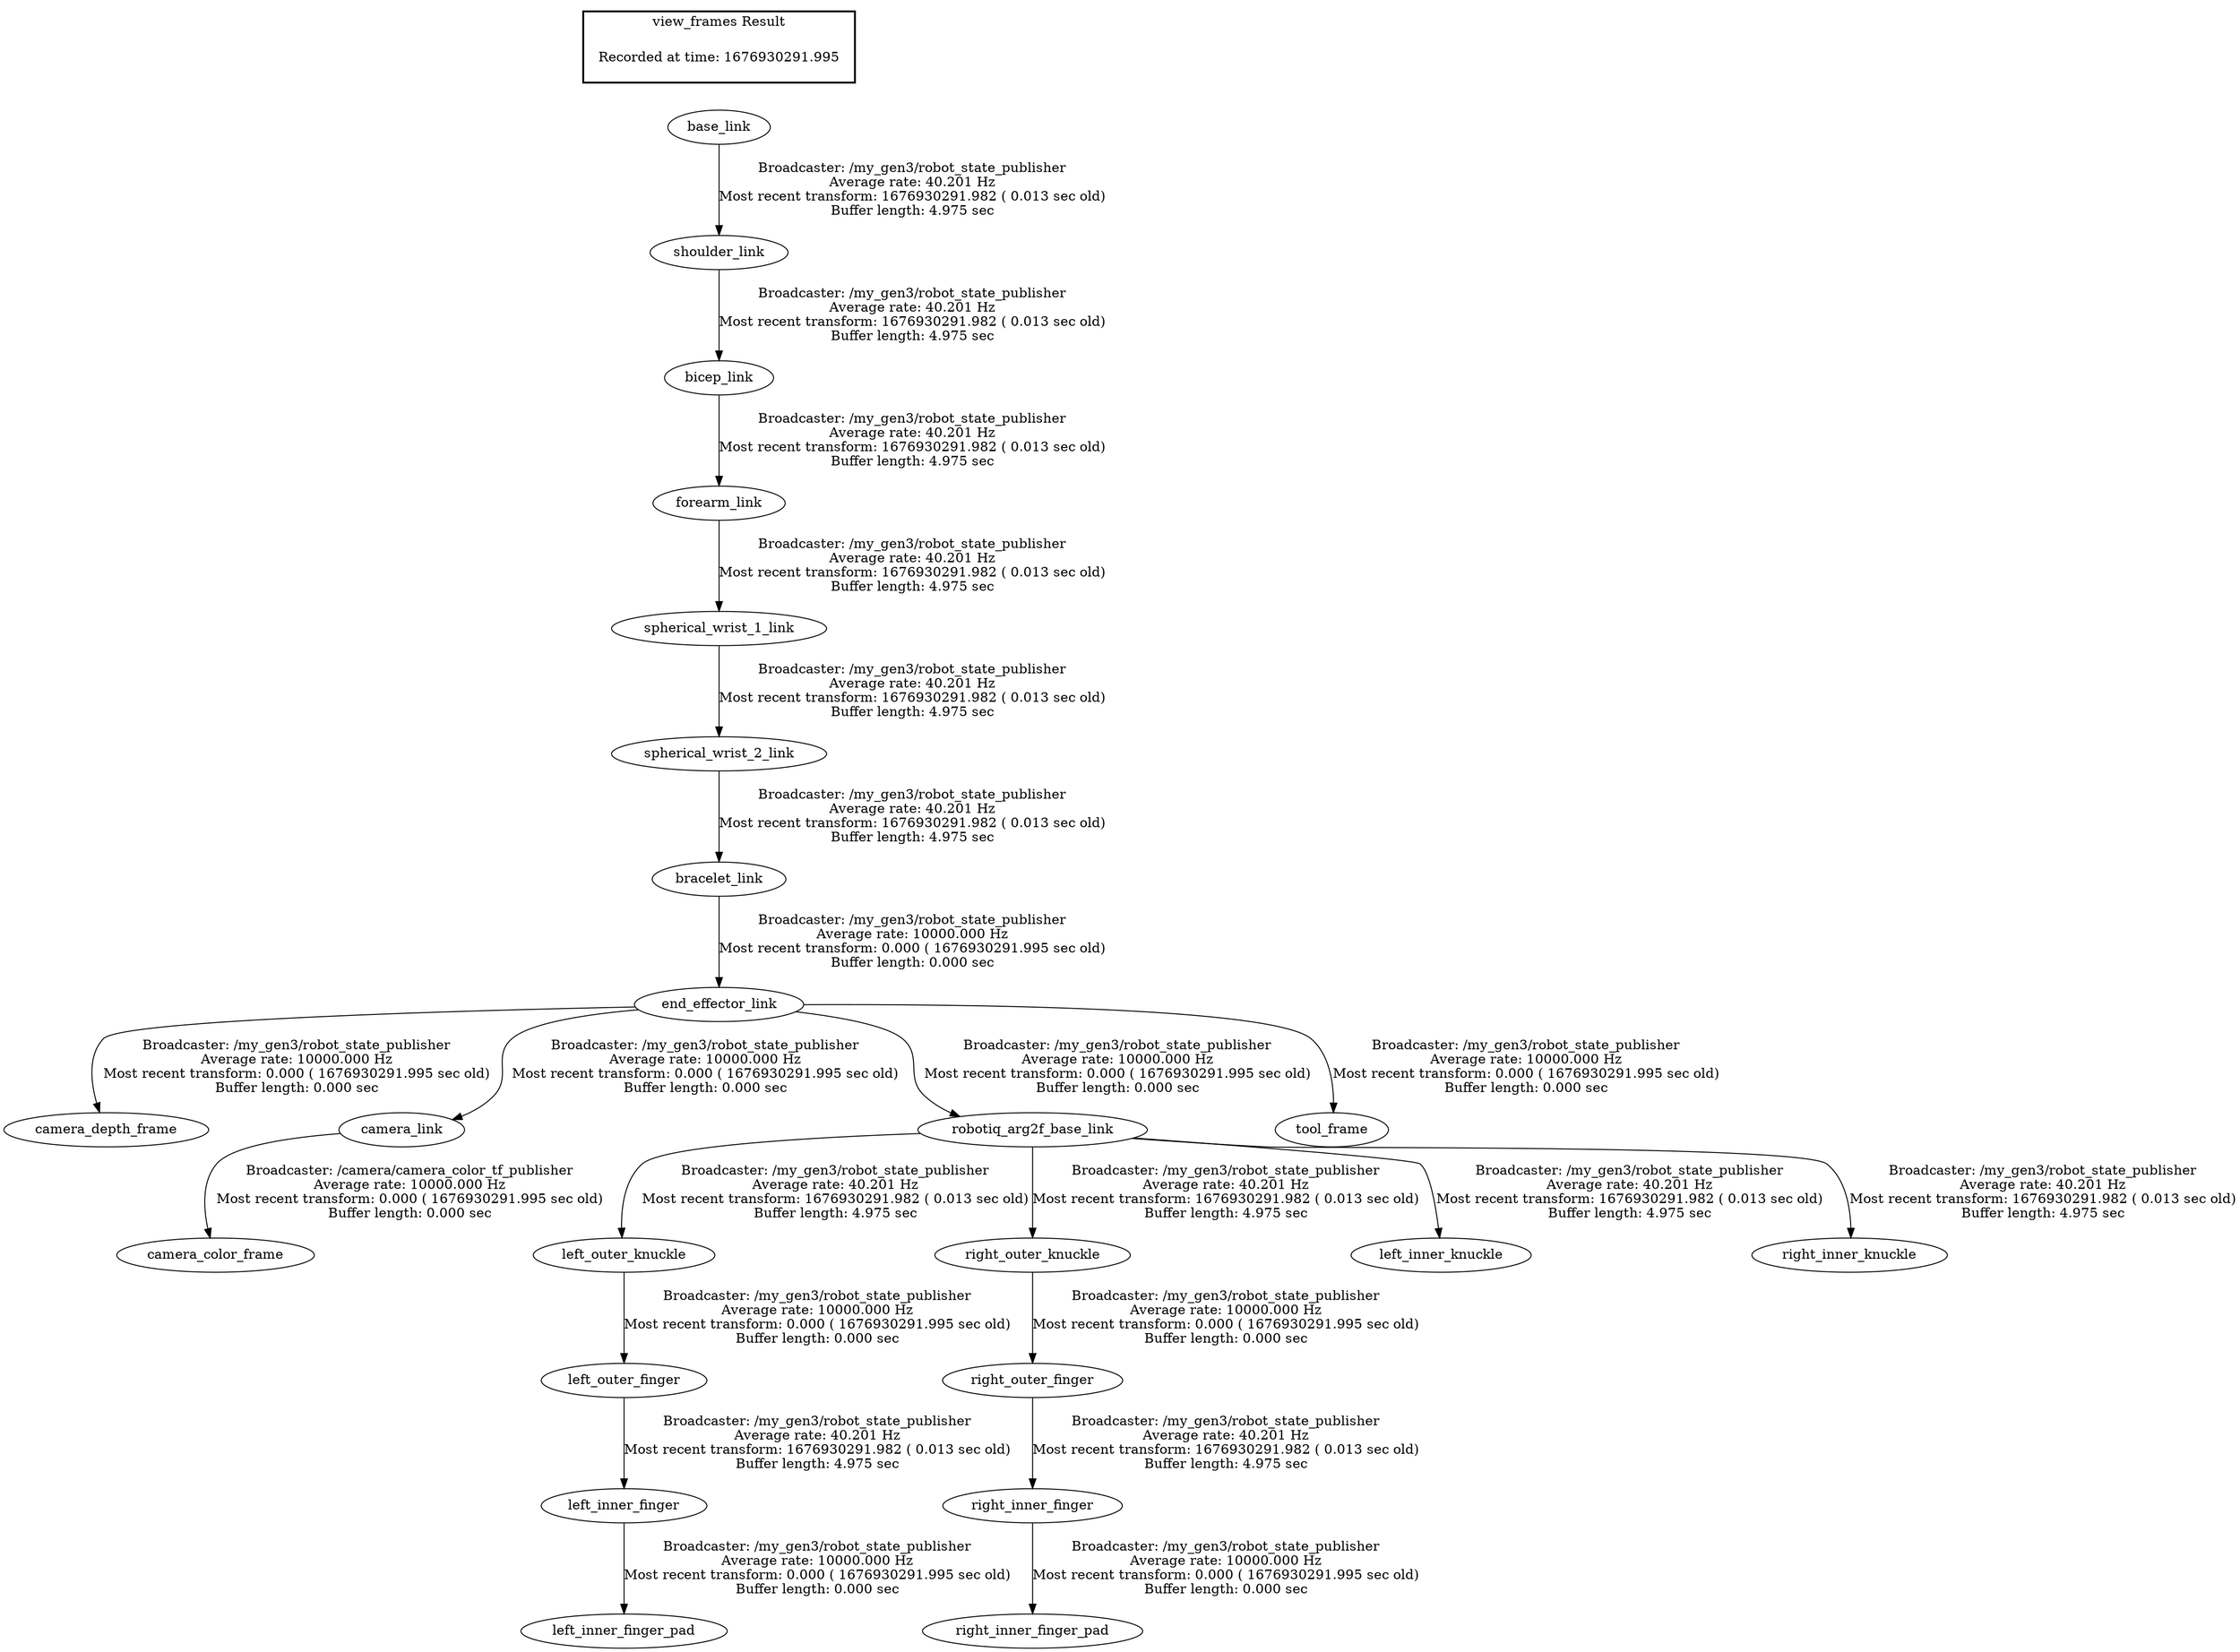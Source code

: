 digraph G {
"end_effector_link" -> "camera_depth_frame"[label="Broadcaster: /my_gen3/robot_state_publisher\nAverage rate: 10000.000 Hz\nMost recent transform: 0.000 ( 1676930291.995 sec old)\nBuffer length: 0.000 sec\n"];
"end_effector_link" -> "camera_link"[label="Broadcaster: /my_gen3/robot_state_publisher\nAverage rate: 10000.000 Hz\nMost recent transform: 0.000 ( 1676930291.995 sec old)\nBuffer length: 0.000 sec\n"];
"bracelet_link" -> "end_effector_link"[label="Broadcaster: /my_gen3/robot_state_publisher\nAverage rate: 10000.000 Hz\nMost recent transform: 0.000 ( 1676930291.995 sec old)\nBuffer length: 0.000 sec\n"];
"camera_link" -> "camera_color_frame"[label="Broadcaster: /camera/camera_color_tf_publisher\nAverage rate: 10000.000 Hz\nMost recent transform: 0.000 ( 1676930291.995 sec old)\nBuffer length: 0.000 sec\n"];
"spherical_wrist_2_link" -> "bracelet_link"[label="Broadcaster: /my_gen3/robot_state_publisher\nAverage rate: 40.201 Hz\nMost recent transform: 1676930291.982 ( 0.013 sec old)\nBuffer length: 4.975 sec\n"];
"end_effector_link" -> "robotiq_arg2f_base_link"[label="Broadcaster: /my_gen3/robot_state_publisher\nAverage rate: 10000.000 Hz\nMost recent transform: 0.000 ( 1676930291.995 sec old)\nBuffer length: 0.000 sec\n"];
"left_inner_finger" -> "left_inner_finger_pad"[label="Broadcaster: /my_gen3/robot_state_publisher\nAverage rate: 10000.000 Hz\nMost recent transform: 0.000 ( 1676930291.995 sec old)\nBuffer length: 0.000 sec\n"];
"left_outer_finger" -> "left_inner_finger"[label="Broadcaster: /my_gen3/robot_state_publisher\nAverage rate: 40.201 Hz\nMost recent transform: 1676930291.982 ( 0.013 sec old)\nBuffer length: 4.975 sec\n"];
"left_outer_knuckle" -> "left_outer_finger"[label="Broadcaster: /my_gen3/robot_state_publisher\nAverage rate: 10000.000 Hz\nMost recent transform: 0.000 ( 1676930291.995 sec old)\nBuffer length: 0.000 sec\n"];
"robotiq_arg2f_base_link" -> "left_outer_knuckle"[label="Broadcaster: /my_gen3/robot_state_publisher\nAverage rate: 40.201 Hz\nMost recent transform: 1676930291.982 ( 0.013 sec old)\nBuffer length: 4.975 sec\n"];
"right_inner_finger" -> "right_inner_finger_pad"[label="Broadcaster: /my_gen3/robot_state_publisher\nAverage rate: 10000.000 Hz\nMost recent transform: 0.000 ( 1676930291.995 sec old)\nBuffer length: 0.000 sec\n"];
"right_outer_finger" -> "right_inner_finger"[label="Broadcaster: /my_gen3/robot_state_publisher\nAverage rate: 40.201 Hz\nMost recent transform: 1676930291.982 ( 0.013 sec old)\nBuffer length: 4.975 sec\n"];
"right_outer_knuckle" -> "right_outer_finger"[label="Broadcaster: /my_gen3/robot_state_publisher\nAverage rate: 10000.000 Hz\nMost recent transform: 0.000 ( 1676930291.995 sec old)\nBuffer length: 0.000 sec\n"];
"robotiq_arg2f_base_link" -> "right_outer_knuckle"[label="Broadcaster: /my_gen3/robot_state_publisher\nAverage rate: 40.201 Hz\nMost recent transform: 1676930291.982 ( 0.013 sec old)\nBuffer length: 4.975 sec\n"];
"end_effector_link" -> "tool_frame"[label="Broadcaster: /my_gen3/robot_state_publisher\nAverage rate: 10000.000 Hz\nMost recent transform: 0.000 ( 1676930291.995 sec old)\nBuffer length: 0.000 sec\n"];
"base_link" -> "shoulder_link"[label="Broadcaster: /my_gen3/robot_state_publisher\nAverage rate: 40.201 Hz\nMost recent transform: 1676930291.982 ( 0.013 sec old)\nBuffer length: 4.975 sec\n"];
"shoulder_link" -> "bicep_link"[label="Broadcaster: /my_gen3/robot_state_publisher\nAverage rate: 40.201 Hz\nMost recent transform: 1676930291.982 ( 0.013 sec old)\nBuffer length: 4.975 sec\n"];
"bicep_link" -> "forearm_link"[label="Broadcaster: /my_gen3/robot_state_publisher\nAverage rate: 40.201 Hz\nMost recent transform: 1676930291.982 ( 0.013 sec old)\nBuffer length: 4.975 sec\n"];
"forearm_link" -> "spherical_wrist_1_link"[label="Broadcaster: /my_gen3/robot_state_publisher\nAverage rate: 40.201 Hz\nMost recent transform: 1676930291.982 ( 0.013 sec old)\nBuffer length: 4.975 sec\n"];
"spherical_wrist_1_link" -> "spherical_wrist_2_link"[label="Broadcaster: /my_gen3/robot_state_publisher\nAverage rate: 40.201 Hz\nMost recent transform: 1676930291.982 ( 0.013 sec old)\nBuffer length: 4.975 sec\n"];
"robotiq_arg2f_base_link" -> "left_inner_knuckle"[label="Broadcaster: /my_gen3/robot_state_publisher\nAverage rate: 40.201 Hz\nMost recent transform: 1676930291.982 ( 0.013 sec old)\nBuffer length: 4.975 sec\n"];
"robotiq_arg2f_base_link" -> "right_inner_knuckle"[label="Broadcaster: /my_gen3/robot_state_publisher\nAverage rate: 40.201 Hz\nMost recent transform: 1676930291.982 ( 0.013 sec old)\nBuffer length: 4.975 sec\n"];
edge [style=invis];
 subgraph cluster_legend { style=bold; color=black; label ="view_frames Result";
"Recorded at time: 1676930291.995"[ shape=plaintext ] ;
 }->"base_link";
}